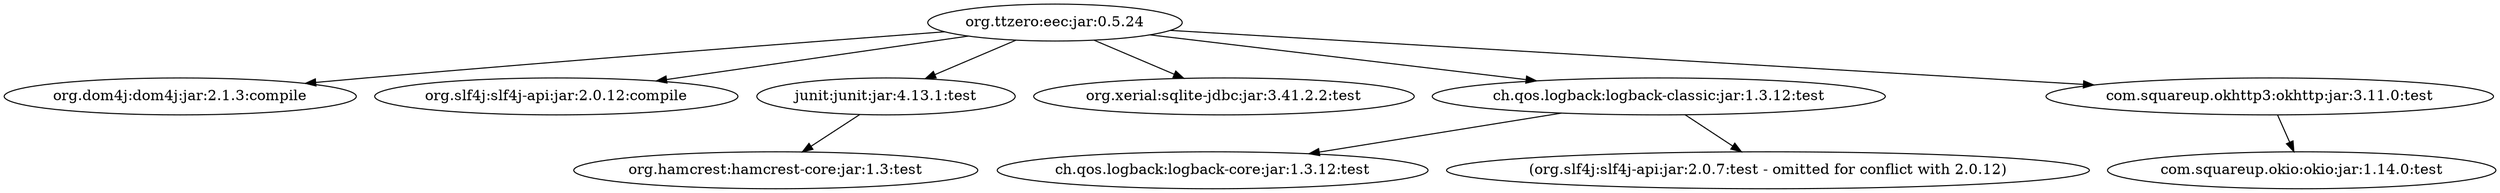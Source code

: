 digraph wangguanquan__eec {
	"org.ttzero:eec:jar:0.5.24" -> "org.dom4j:dom4j:jar:2.1.3:compile" ; 
	"org.ttzero:eec:jar:0.5.24" -> "org.slf4j:slf4j-api:jar:2.0.12:compile" ; 
	"org.ttzero:eec:jar:0.5.24" -> "junit:junit:jar:4.13.1:test" ; 
	"org.ttzero:eec:jar:0.5.24" -> "org.xerial:sqlite-jdbc:jar:3.41.2.2:test" ; 
	"org.ttzero:eec:jar:0.5.24" -> "ch.qos.logback:logback-classic:jar:1.3.12:test" ; 
	"org.ttzero:eec:jar:0.5.24" -> "com.squareup.okhttp3:okhttp:jar:3.11.0:test" ; 
	"junit:junit:jar:4.13.1:test" -> "org.hamcrest:hamcrest-core:jar:1.3:test" ; 
	"ch.qos.logback:logback-classic:jar:1.3.12:test" -> "ch.qos.logback:logback-core:jar:1.3.12:test" ; 
	"ch.qos.logback:logback-classic:jar:1.3.12:test" -> "(org.slf4j:slf4j-api:jar:2.0.7:test - omitted for conflict with 2.0.12)" ; 
	"com.squareup.okhttp3:okhttp:jar:3.11.0:test" -> "com.squareup.okio:okio:jar:1.14.0:test" ; 
}
